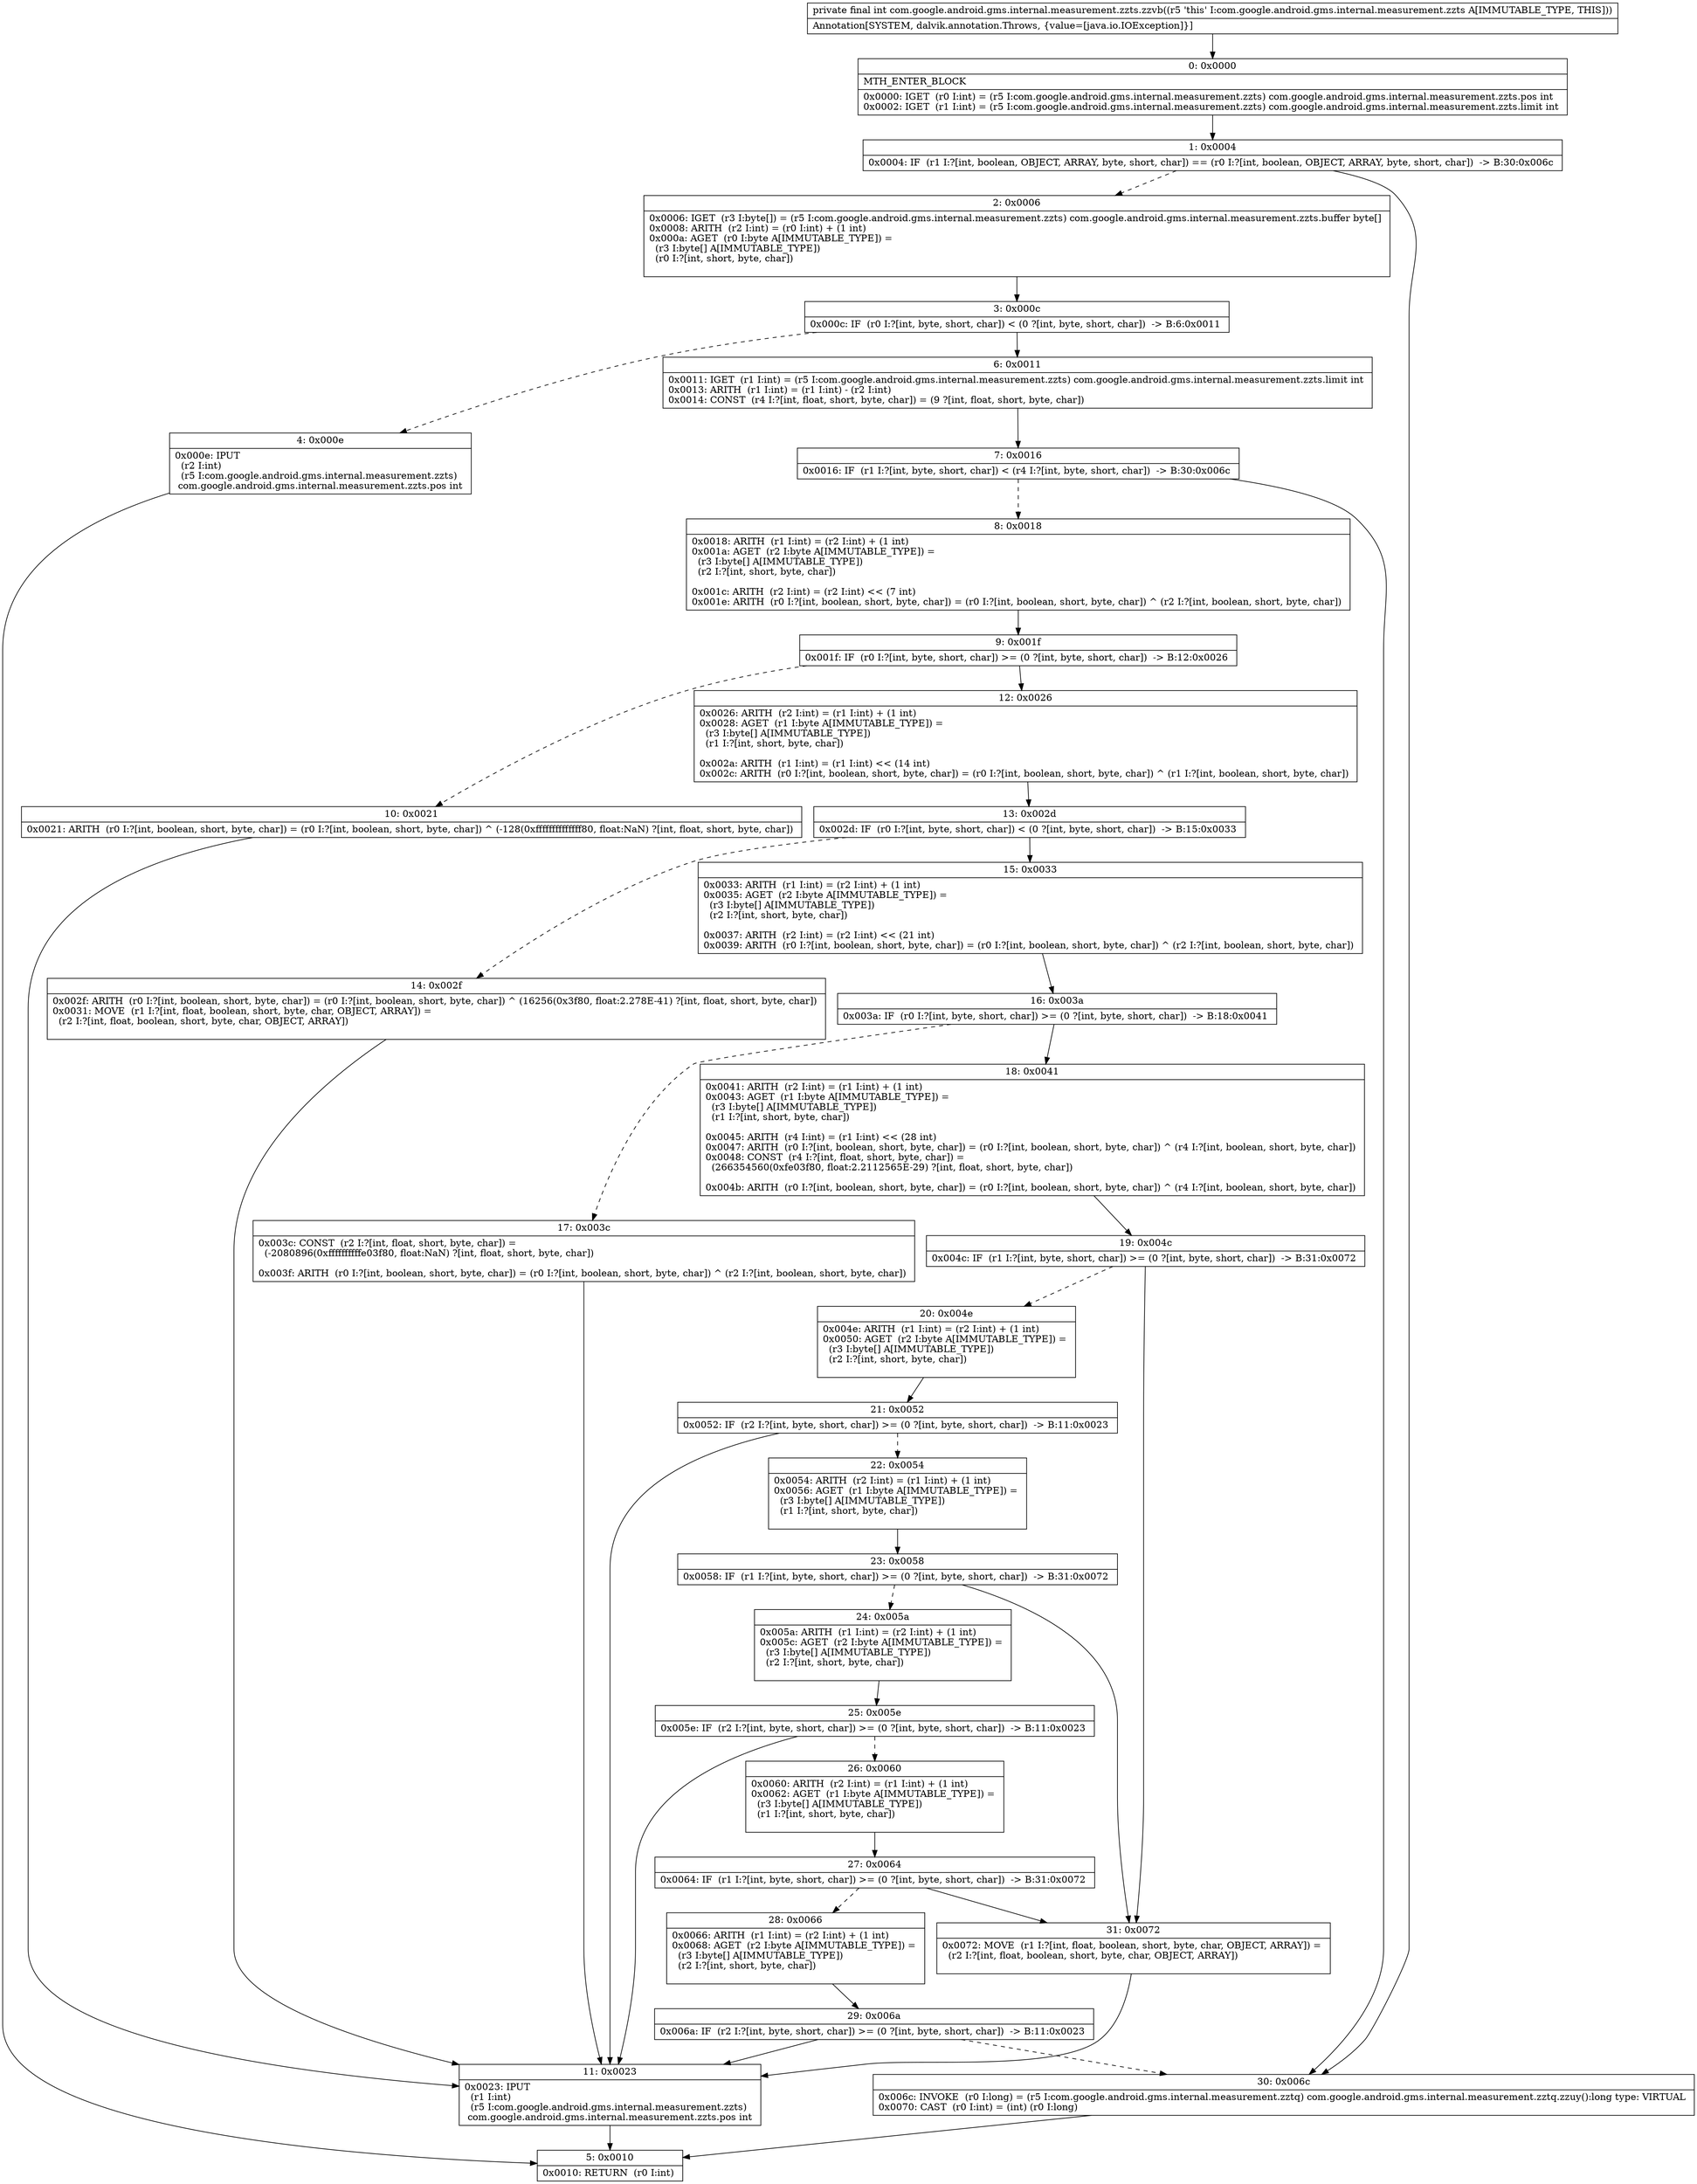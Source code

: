 digraph "CFG forcom.google.android.gms.internal.measurement.zzts.zzvb()I" {
Node_0 [shape=record,label="{0\:\ 0x0000|MTH_ENTER_BLOCK\l|0x0000: IGET  (r0 I:int) = (r5 I:com.google.android.gms.internal.measurement.zzts) com.google.android.gms.internal.measurement.zzts.pos int \l0x0002: IGET  (r1 I:int) = (r5 I:com.google.android.gms.internal.measurement.zzts) com.google.android.gms.internal.measurement.zzts.limit int \l}"];
Node_1 [shape=record,label="{1\:\ 0x0004|0x0004: IF  (r1 I:?[int, boolean, OBJECT, ARRAY, byte, short, char]) == (r0 I:?[int, boolean, OBJECT, ARRAY, byte, short, char])  \-\> B:30:0x006c \l}"];
Node_2 [shape=record,label="{2\:\ 0x0006|0x0006: IGET  (r3 I:byte[]) = (r5 I:com.google.android.gms.internal.measurement.zzts) com.google.android.gms.internal.measurement.zzts.buffer byte[] \l0x0008: ARITH  (r2 I:int) = (r0 I:int) + (1 int) \l0x000a: AGET  (r0 I:byte A[IMMUTABLE_TYPE]) = \l  (r3 I:byte[] A[IMMUTABLE_TYPE])\l  (r0 I:?[int, short, byte, char])\l \l}"];
Node_3 [shape=record,label="{3\:\ 0x000c|0x000c: IF  (r0 I:?[int, byte, short, char]) \< (0 ?[int, byte, short, char])  \-\> B:6:0x0011 \l}"];
Node_4 [shape=record,label="{4\:\ 0x000e|0x000e: IPUT  \l  (r2 I:int)\l  (r5 I:com.google.android.gms.internal.measurement.zzts)\l com.google.android.gms.internal.measurement.zzts.pos int \l}"];
Node_5 [shape=record,label="{5\:\ 0x0010|0x0010: RETURN  (r0 I:int) \l}"];
Node_6 [shape=record,label="{6\:\ 0x0011|0x0011: IGET  (r1 I:int) = (r5 I:com.google.android.gms.internal.measurement.zzts) com.google.android.gms.internal.measurement.zzts.limit int \l0x0013: ARITH  (r1 I:int) = (r1 I:int) \- (r2 I:int) \l0x0014: CONST  (r4 I:?[int, float, short, byte, char]) = (9 ?[int, float, short, byte, char]) \l}"];
Node_7 [shape=record,label="{7\:\ 0x0016|0x0016: IF  (r1 I:?[int, byte, short, char]) \< (r4 I:?[int, byte, short, char])  \-\> B:30:0x006c \l}"];
Node_8 [shape=record,label="{8\:\ 0x0018|0x0018: ARITH  (r1 I:int) = (r2 I:int) + (1 int) \l0x001a: AGET  (r2 I:byte A[IMMUTABLE_TYPE]) = \l  (r3 I:byte[] A[IMMUTABLE_TYPE])\l  (r2 I:?[int, short, byte, char])\l \l0x001c: ARITH  (r2 I:int) = (r2 I:int) \<\< (7 int) \l0x001e: ARITH  (r0 I:?[int, boolean, short, byte, char]) = (r0 I:?[int, boolean, short, byte, char]) ^ (r2 I:?[int, boolean, short, byte, char]) \l}"];
Node_9 [shape=record,label="{9\:\ 0x001f|0x001f: IF  (r0 I:?[int, byte, short, char]) \>= (0 ?[int, byte, short, char])  \-\> B:12:0x0026 \l}"];
Node_10 [shape=record,label="{10\:\ 0x0021|0x0021: ARITH  (r0 I:?[int, boolean, short, byte, char]) = (r0 I:?[int, boolean, short, byte, char]) ^ (\-128(0xffffffffffffff80, float:NaN) ?[int, float, short, byte, char]) \l}"];
Node_11 [shape=record,label="{11\:\ 0x0023|0x0023: IPUT  \l  (r1 I:int)\l  (r5 I:com.google.android.gms.internal.measurement.zzts)\l com.google.android.gms.internal.measurement.zzts.pos int \l}"];
Node_12 [shape=record,label="{12\:\ 0x0026|0x0026: ARITH  (r2 I:int) = (r1 I:int) + (1 int) \l0x0028: AGET  (r1 I:byte A[IMMUTABLE_TYPE]) = \l  (r3 I:byte[] A[IMMUTABLE_TYPE])\l  (r1 I:?[int, short, byte, char])\l \l0x002a: ARITH  (r1 I:int) = (r1 I:int) \<\< (14 int) \l0x002c: ARITH  (r0 I:?[int, boolean, short, byte, char]) = (r0 I:?[int, boolean, short, byte, char]) ^ (r1 I:?[int, boolean, short, byte, char]) \l}"];
Node_13 [shape=record,label="{13\:\ 0x002d|0x002d: IF  (r0 I:?[int, byte, short, char]) \< (0 ?[int, byte, short, char])  \-\> B:15:0x0033 \l}"];
Node_14 [shape=record,label="{14\:\ 0x002f|0x002f: ARITH  (r0 I:?[int, boolean, short, byte, char]) = (r0 I:?[int, boolean, short, byte, char]) ^ (16256(0x3f80, float:2.278E\-41) ?[int, float, short, byte, char]) \l0x0031: MOVE  (r1 I:?[int, float, boolean, short, byte, char, OBJECT, ARRAY]) = \l  (r2 I:?[int, float, boolean, short, byte, char, OBJECT, ARRAY])\l \l}"];
Node_15 [shape=record,label="{15\:\ 0x0033|0x0033: ARITH  (r1 I:int) = (r2 I:int) + (1 int) \l0x0035: AGET  (r2 I:byte A[IMMUTABLE_TYPE]) = \l  (r3 I:byte[] A[IMMUTABLE_TYPE])\l  (r2 I:?[int, short, byte, char])\l \l0x0037: ARITH  (r2 I:int) = (r2 I:int) \<\< (21 int) \l0x0039: ARITH  (r0 I:?[int, boolean, short, byte, char]) = (r0 I:?[int, boolean, short, byte, char]) ^ (r2 I:?[int, boolean, short, byte, char]) \l}"];
Node_16 [shape=record,label="{16\:\ 0x003a|0x003a: IF  (r0 I:?[int, byte, short, char]) \>= (0 ?[int, byte, short, char])  \-\> B:18:0x0041 \l}"];
Node_17 [shape=record,label="{17\:\ 0x003c|0x003c: CONST  (r2 I:?[int, float, short, byte, char]) = \l  (\-2080896(0xffffffffffe03f80, float:NaN) ?[int, float, short, byte, char])\l \l0x003f: ARITH  (r0 I:?[int, boolean, short, byte, char]) = (r0 I:?[int, boolean, short, byte, char]) ^ (r2 I:?[int, boolean, short, byte, char]) \l}"];
Node_18 [shape=record,label="{18\:\ 0x0041|0x0041: ARITH  (r2 I:int) = (r1 I:int) + (1 int) \l0x0043: AGET  (r1 I:byte A[IMMUTABLE_TYPE]) = \l  (r3 I:byte[] A[IMMUTABLE_TYPE])\l  (r1 I:?[int, short, byte, char])\l \l0x0045: ARITH  (r4 I:int) = (r1 I:int) \<\< (28 int) \l0x0047: ARITH  (r0 I:?[int, boolean, short, byte, char]) = (r0 I:?[int, boolean, short, byte, char]) ^ (r4 I:?[int, boolean, short, byte, char]) \l0x0048: CONST  (r4 I:?[int, float, short, byte, char]) = \l  (266354560(0xfe03f80, float:2.2112565E\-29) ?[int, float, short, byte, char])\l \l0x004b: ARITH  (r0 I:?[int, boolean, short, byte, char]) = (r0 I:?[int, boolean, short, byte, char]) ^ (r4 I:?[int, boolean, short, byte, char]) \l}"];
Node_19 [shape=record,label="{19\:\ 0x004c|0x004c: IF  (r1 I:?[int, byte, short, char]) \>= (0 ?[int, byte, short, char])  \-\> B:31:0x0072 \l}"];
Node_20 [shape=record,label="{20\:\ 0x004e|0x004e: ARITH  (r1 I:int) = (r2 I:int) + (1 int) \l0x0050: AGET  (r2 I:byte A[IMMUTABLE_TYPE]) = \l  (r3 I:byte[] A[IMMUTABLE_TYPE])\l  (r2 I:?[int, short, byte, char])\l \l}"];
Node_21 [shape=record,label="{21\:\ 0x0052|0x0052: IF  (r2 I:?[int, byte, short, char]) \>= (0 ?[int, byte, short, char])  \-\> B:11:0x0023 \l}"];
Node_22 [shape=record,label="{22\:\ 0x0054|0x0054: ARITH  (r2 I:int) = (r1 I:int) + (1 int) \l0x0056: AGET  (r1 I:byte A[IMMUTABLE_TYPE]) = \l  (r3 I:byte[] A[IMMUTABLE_TYPE])\l  (r1 I:?[int, short, byte, char])\l \l}"];
Node_23 [shape=record,label="{23\:\ 0x0058|0x0058: IF  (r1 I:?[int, byte, short, char]) \>= (0 ?[int, byte, short, char])  \-\> B:31:0x0072 \l}"];
Node_24 [shape=record,label="{24\:\ 0x005a|0x005a: ARITH  (r1 I:int) = (r2 I:int) + (1 int) \l0x005c: AGET  (r2 I:byte A[IMMUTABLE_TYPE]) = \l  (r3 I:byte[] A[IMMUTABLE_TYPE])\l  (r2 I:?[int, short, byte, char])\l \l}"];
Node_25 [shape=record,label="{25\:\ 0x005e|0x005e: IF  (r2 I:?[int, byte, short, char]) \>= (0 ?[int, byte, short, char])  \-\> B:11:0x0023 \l}"];
Node_26 [shape=record,label="{26\:\ 0x0060|0x0060: ARITH  (r2 I:int) = (r1 I:int) + (1 int) \l0x0062: AGET  (r1 I:byte A[IMMUTABLE_TYPE]) = \l  (r3 I:byte[] A[IMMUTABLE_TYPE])\l  (r1 I:?[int, short, byte, char])\l \l}"];
Node_27 [shape=record,label="{27\:\ 0x0064|0x0064: IF  (r1 I:?[int, byte, short, char]) \>= (0 ?[int, byte, short, char])  \-\> B:31:0x0072 \l}"];
Node_28 [shape=record,label="{28\:\ 0x0066|0x0066: ARITH  (r1 I:int) = (r2 I:int) + (1 int) \l0x0068: AGET  (r2 I:byte A[IMMUTABLE_TYPE]) = \l  (r3 I:byte[] A[IMMUTABLE_TYPE])\l  (r2 I:?[int, short, byte, char])\l \l}"];
Node_29 [shape=record,label="{29\:\ 0x006a|0x006a: IF  (r2 I:?[int, byte, short, char]) \>= (0 ?[int, byte, short, char])  \-\> B:11:0x0023 \l}"];
Node_30 [shape=record,label="{30\:\ 0x006c|0x006c: INVOKE  (r0 I:long) = (r5 I:com.google.android.gms.internal.measurement.zztq) com.google.android.gms.internal.measurement.zztq.zzuy():long type: VIRTUAL \l0x0070: CAST  (r0 I:int) = (int) (r0 I:long) \l}"];
Node_31 [shape=record,label="{31\:\ 0x0072|0x0072: MOVE  (r1 I:?[int, float, boolean, short, byte, char, OBJECT, ARRAY]) = \l  (r2 I:?[int, float, boolean, short, byte, char, OBJECT, ARRAY])\l \l}"];
MethodNode[shape=record,label="{private final int com.google.android.gms.internal.measurement.zzts.zzvb((r5 'this' I:com.google.android.gms.internal.measurement.zzts A[IMMUTABLE_TYPE, THIS]))  | Annotation[SYSTEM, dalvik.annotation.Throws, \{value=[java.io.IOException]\}]\l}"];
MethodNode -> Node_0;
Node_0 -> Node_1;
Node_1 -> Node_2[style=dashed];
Node_1 -> Node_30;
Node_2 -> Node_3;
Node_3 -> Node_4[style=dashed];
Node_3 -> Node_6;
Node_4 -> Node_5;
Node_6 -> Node_7;
Node_7 -> Node_8[style=dashed];
Node_7 -> Node_30;
Node_8 -> Node_9;
Node_9 -> Node_10[style=dashed];
Node_9 -> Node_12;
Node_10 -> Node_11;
Node_11 -> Node_5;
Node_12 -> Node_13;
Node_13 -> Node_14[style=dashed];
Node_13 -> Node_15;
Node_14 -> Node_11;
Node_15 -> Node_16;
Node_16 -> Node_17[style=dashed];
Node_16 -> Node_18;
Node_17 -> Node_11;
Node_18 -> Node_19;
Node_19 -> Node_20[style=dashed];
Node_19 -> Node_31;
Node_20 -> Node_21;
Node_21 -> Node_11;
Node_21 -> Node_22[style=dashed];
Node_22 -> Node_23;
Node_23 -> Node_24[style=dashed];
Node_23 -> Node_31;
Node_24 -> Node_25;
Node_25 -> Node_11;
Node_25 -> Node_26[style=dashed];
Node_26 -> Node_27;
Node_27 -> Node_28[style=dashed];
Node_27 -> Node_31;
Node_28 -> Node_29;
Node_29 -> Node_11;
Node_29 -> Node_30[style=dashed];
Node_30 -> Node_5;
Node_31 -> Node_11;
}

